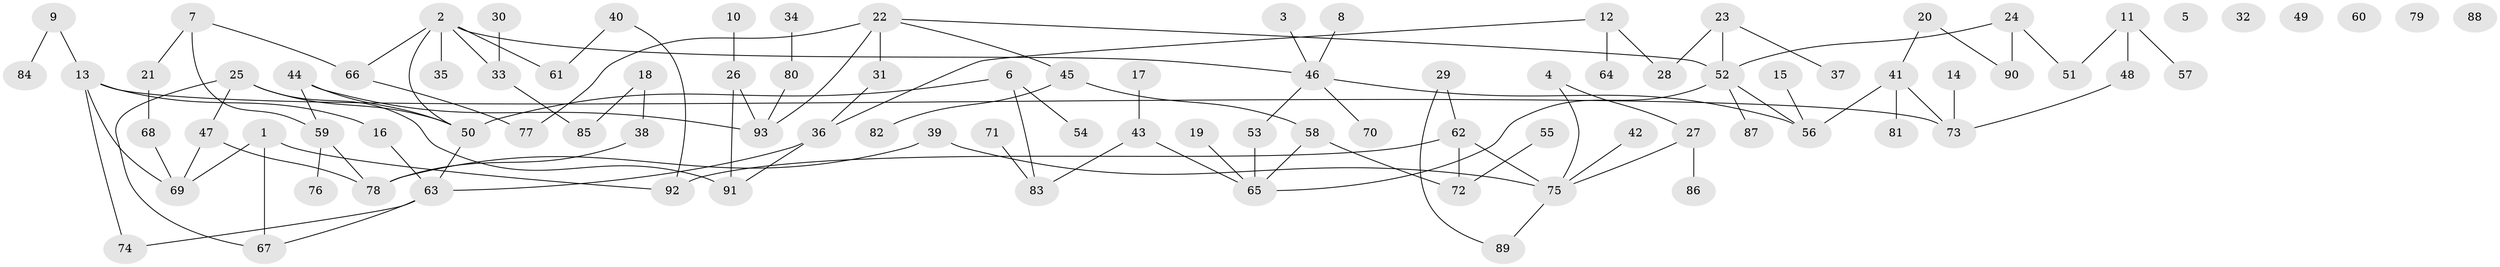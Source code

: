 // coarse degree distribution, {1: 0.5185185185185185, 0: 0.2222222222222222, 5: 0.07407407407407407, 2: 0.1111111111111111, 11: 0.037037037037037035, 3: 0.037037037037037035}
// Generated by graph-tools (version 1.1) at 2025/43/03/04/25 21:43:04]
// undirected, 93 vertices, 111 edges
graph export_dot {
graph [start="1"]
  node [color=gray90,style=filled];
  1;
  2;
  3;
  4;
  5;
  6;
  7;
  8;
  9;
  10;
  11;
  12;
  13;
  14;
  15;
  16;
  17;
  18;
  19;
  20;
  21;
  22;
  23;
  24;
  25;
  26;
  27;
  28;
  29;
  30;
  31;
  32;
  33;
  34;
  35;
  36;
  37;
  38;
  39;
  40;
  41;
  42;
  43;
  44;
  45;
  46;
  47;
  48;
  49;
  50;
  51;
  52;
  53;
  54;
  55;
  56;
  57;
  58;
  59;
  60;
  61;
  62;
  63;
  64;
  65;
  66;
  67;
  68;
  69;
  70;
  71;
  72;
  73;
  74;
  75;
  76;
  77;
  78;
  79;
  80;
  81;
  82;
  83;
  84;
  85;
  86;
  87;
  88;
  89;
  90;
  91;
  92;
  93;
  1 -- 67;
  1 -- 69;
  1 -- 92;
  2 -- 33;
  2 -- 35;
  2 -- 46;
  2 -- 50;
  2 -- 61;
  2 -- 66;
  3 -- 46;
  4 -- 27;
  4 -- 75;
  6 -- 50;
  6 -- 54;
  6 -- 83;
  7 -- 21;
  7 -- 59;
  7 -- 66;
  8 -- 46;
  9 -- 13;
  9 -- 84;
  10 -- 26;
  11 -- 48;
  11 -- 51;
  11 -- 57;
  12 -- 28;
  12 -- 36;
  12 -- 64;
  13 -- 16;
  13 -- 69;
  13 -- 73;
  13 -- 74;
  14 -- 73;
  15 -- 56;
  16 -- 63;
  17 -- 43;
  18 -- 38;
  18 -- 85;
  19 -- 65;
  20 -- 41;
  20 -- 90;
  21 -- 68;
  22 -- 31;
  22 -- 45;
  22 -- 52;
  22 -- 77;
  22 -- 93;
  23 -- 28;
  23 -- 37;
  23 -- 52;
  24 -- 51;
  24 -- 52;
  24 -- 90;
  25 -- 47;
  25 -- 50;
  25 -- 67;
  25 -- 91;
  26 -- 91;
  26 -- 93;
  27 -- 75;
  27 -- 86;
  29 -- 62;
  29 -- 89;
  30 -- 33;
  31 -- 36;
  33 -- 85;
  34 -- 80;
  36 -- 63;
  36 -- 91;
  38 -- 78;
  39 -- 75;
  39 -- 78;
  40 -- 61;
  40 -- 92;
  41 -- 56;
  41 -- 73;
  41 -- 81;
  42 -- 75;
  43 -- 65;
  43 -- 83;
  44 -- 50;
  44 -- 59;
  44 -- 93;
  45 -- 58;
  45 -- 82;
  46 -- 53;
  46 -- 56;
  46 -- 70;
  47 -- 69;
  47 -- 78;
  48 -- 73;
  50 -- 63;
  52 -- 56;
  52 -- 65;
  52 -- 87;
  53 -- 65;
  55 -- 72;
  58 -- 65;
  58 -- 72;
  59 -- 76;
  59 -- 78;
  62 -- 72;
  62 -- 75;
  62 -- 92;
  63 -- 67;
  63 -- 74;
  66 -- 77;
  68 -- 69;
  71 -- 83;
  75 -- 89;
  80 -- 93;
}
